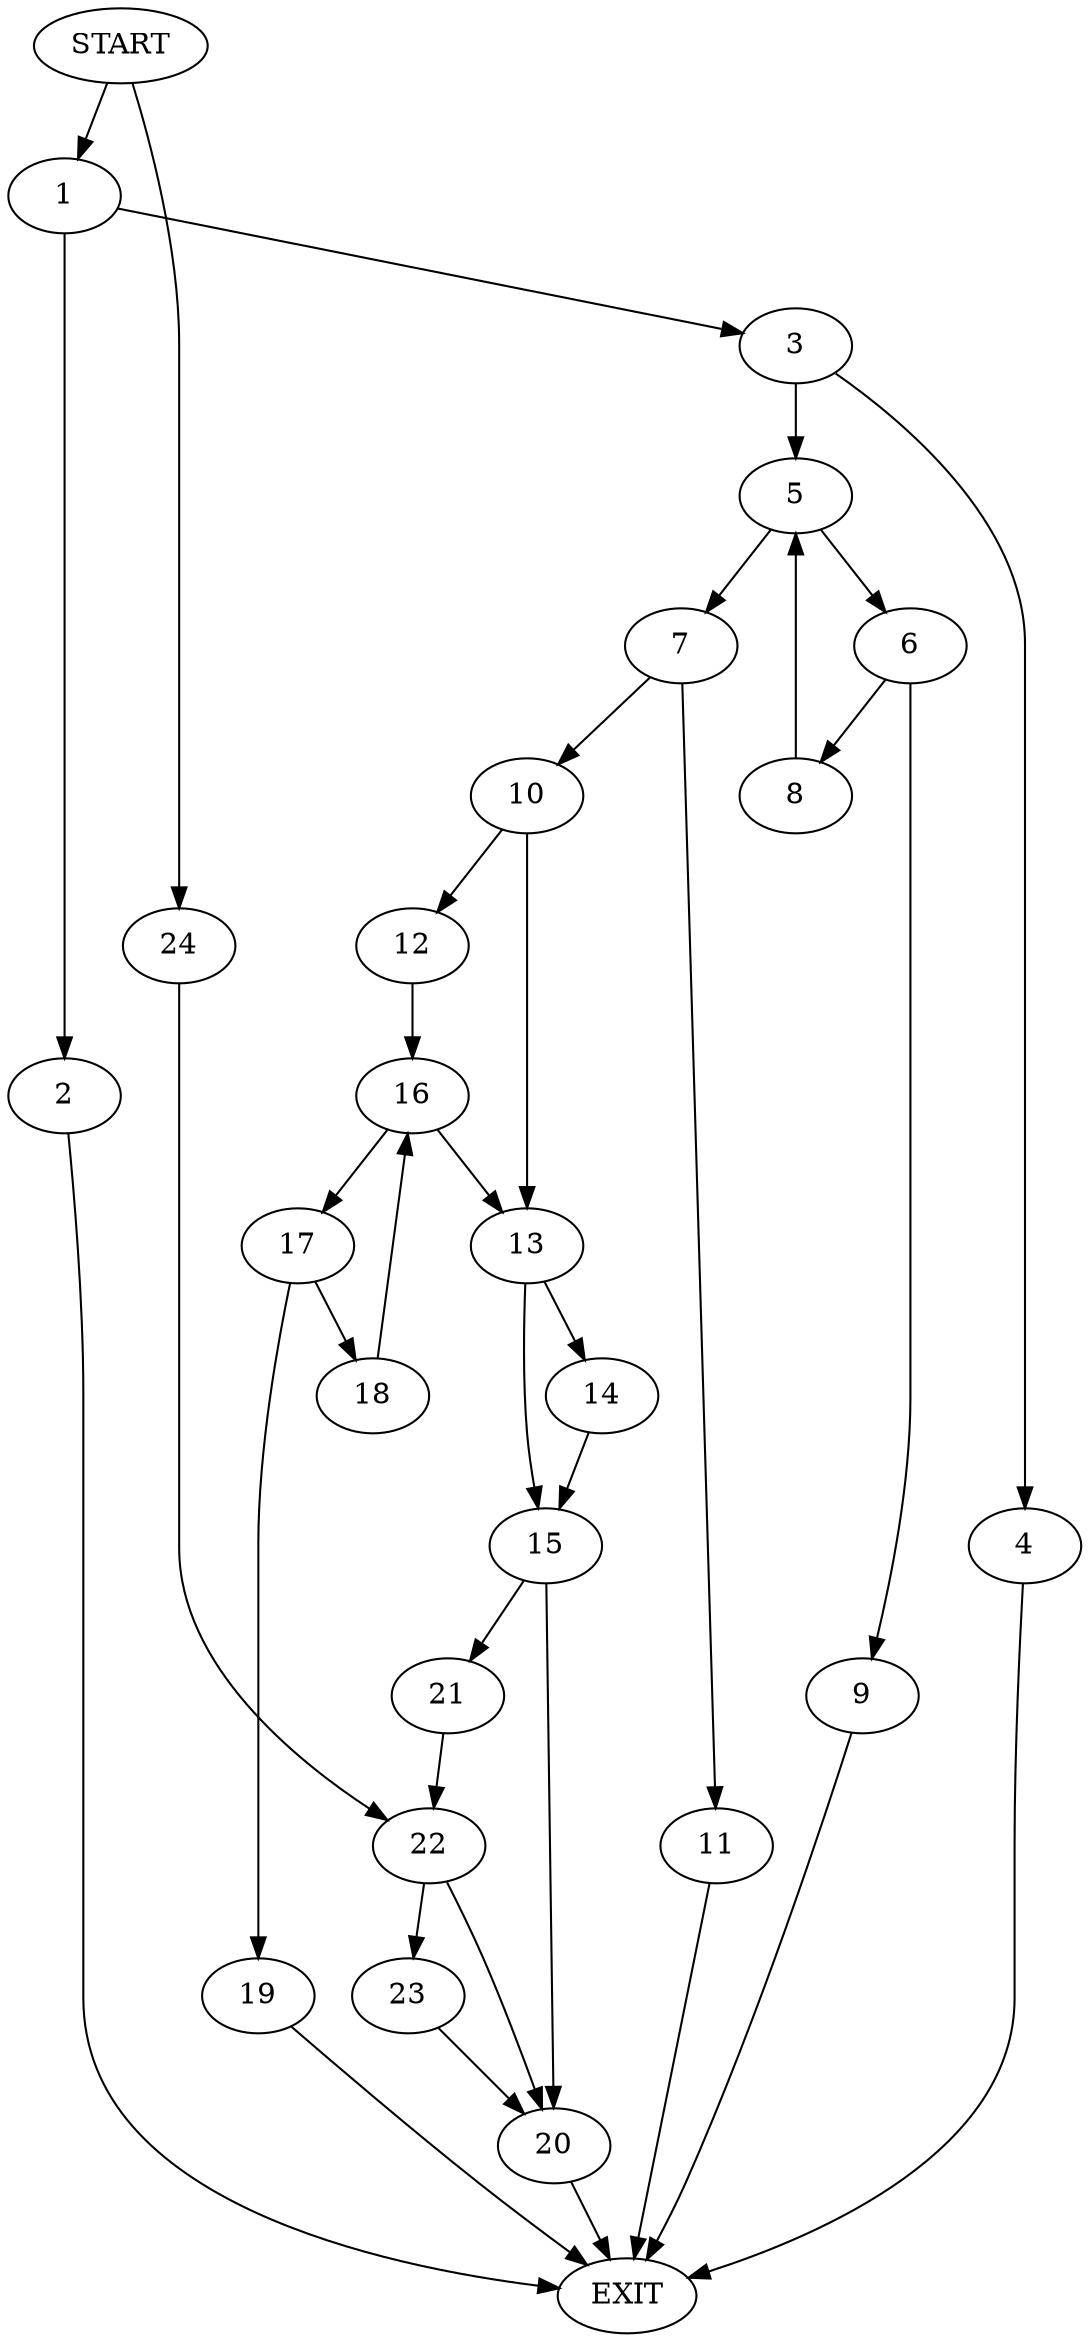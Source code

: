 digraph {
0 [label="START"]
25 [label="EXIT"]
0 -> 1
1 -> 2
1 -> 3
2 -> 25
3 -> 4
3 -> 5
4 -> 25
5 -> 6
5 -> 7
6 -> 8
6 -> 9
7 -> 10
7 -> 11
9 -> 25
8 -> 5
10 -> 12
10 -> 13
11 -> 25
13 -> 14
13 -> 15
12 -> 16
16 -> 17
16 -> 13
17 -> 18
17 -> 19
18 -> 16
19 -> 25
15 -> 20
15 -> 21
14 -> 15
21 -> 22
20 -> 25
22 -> 20
22 -> 23
0 -> 24
24 -> 22
23 -> 20
}
